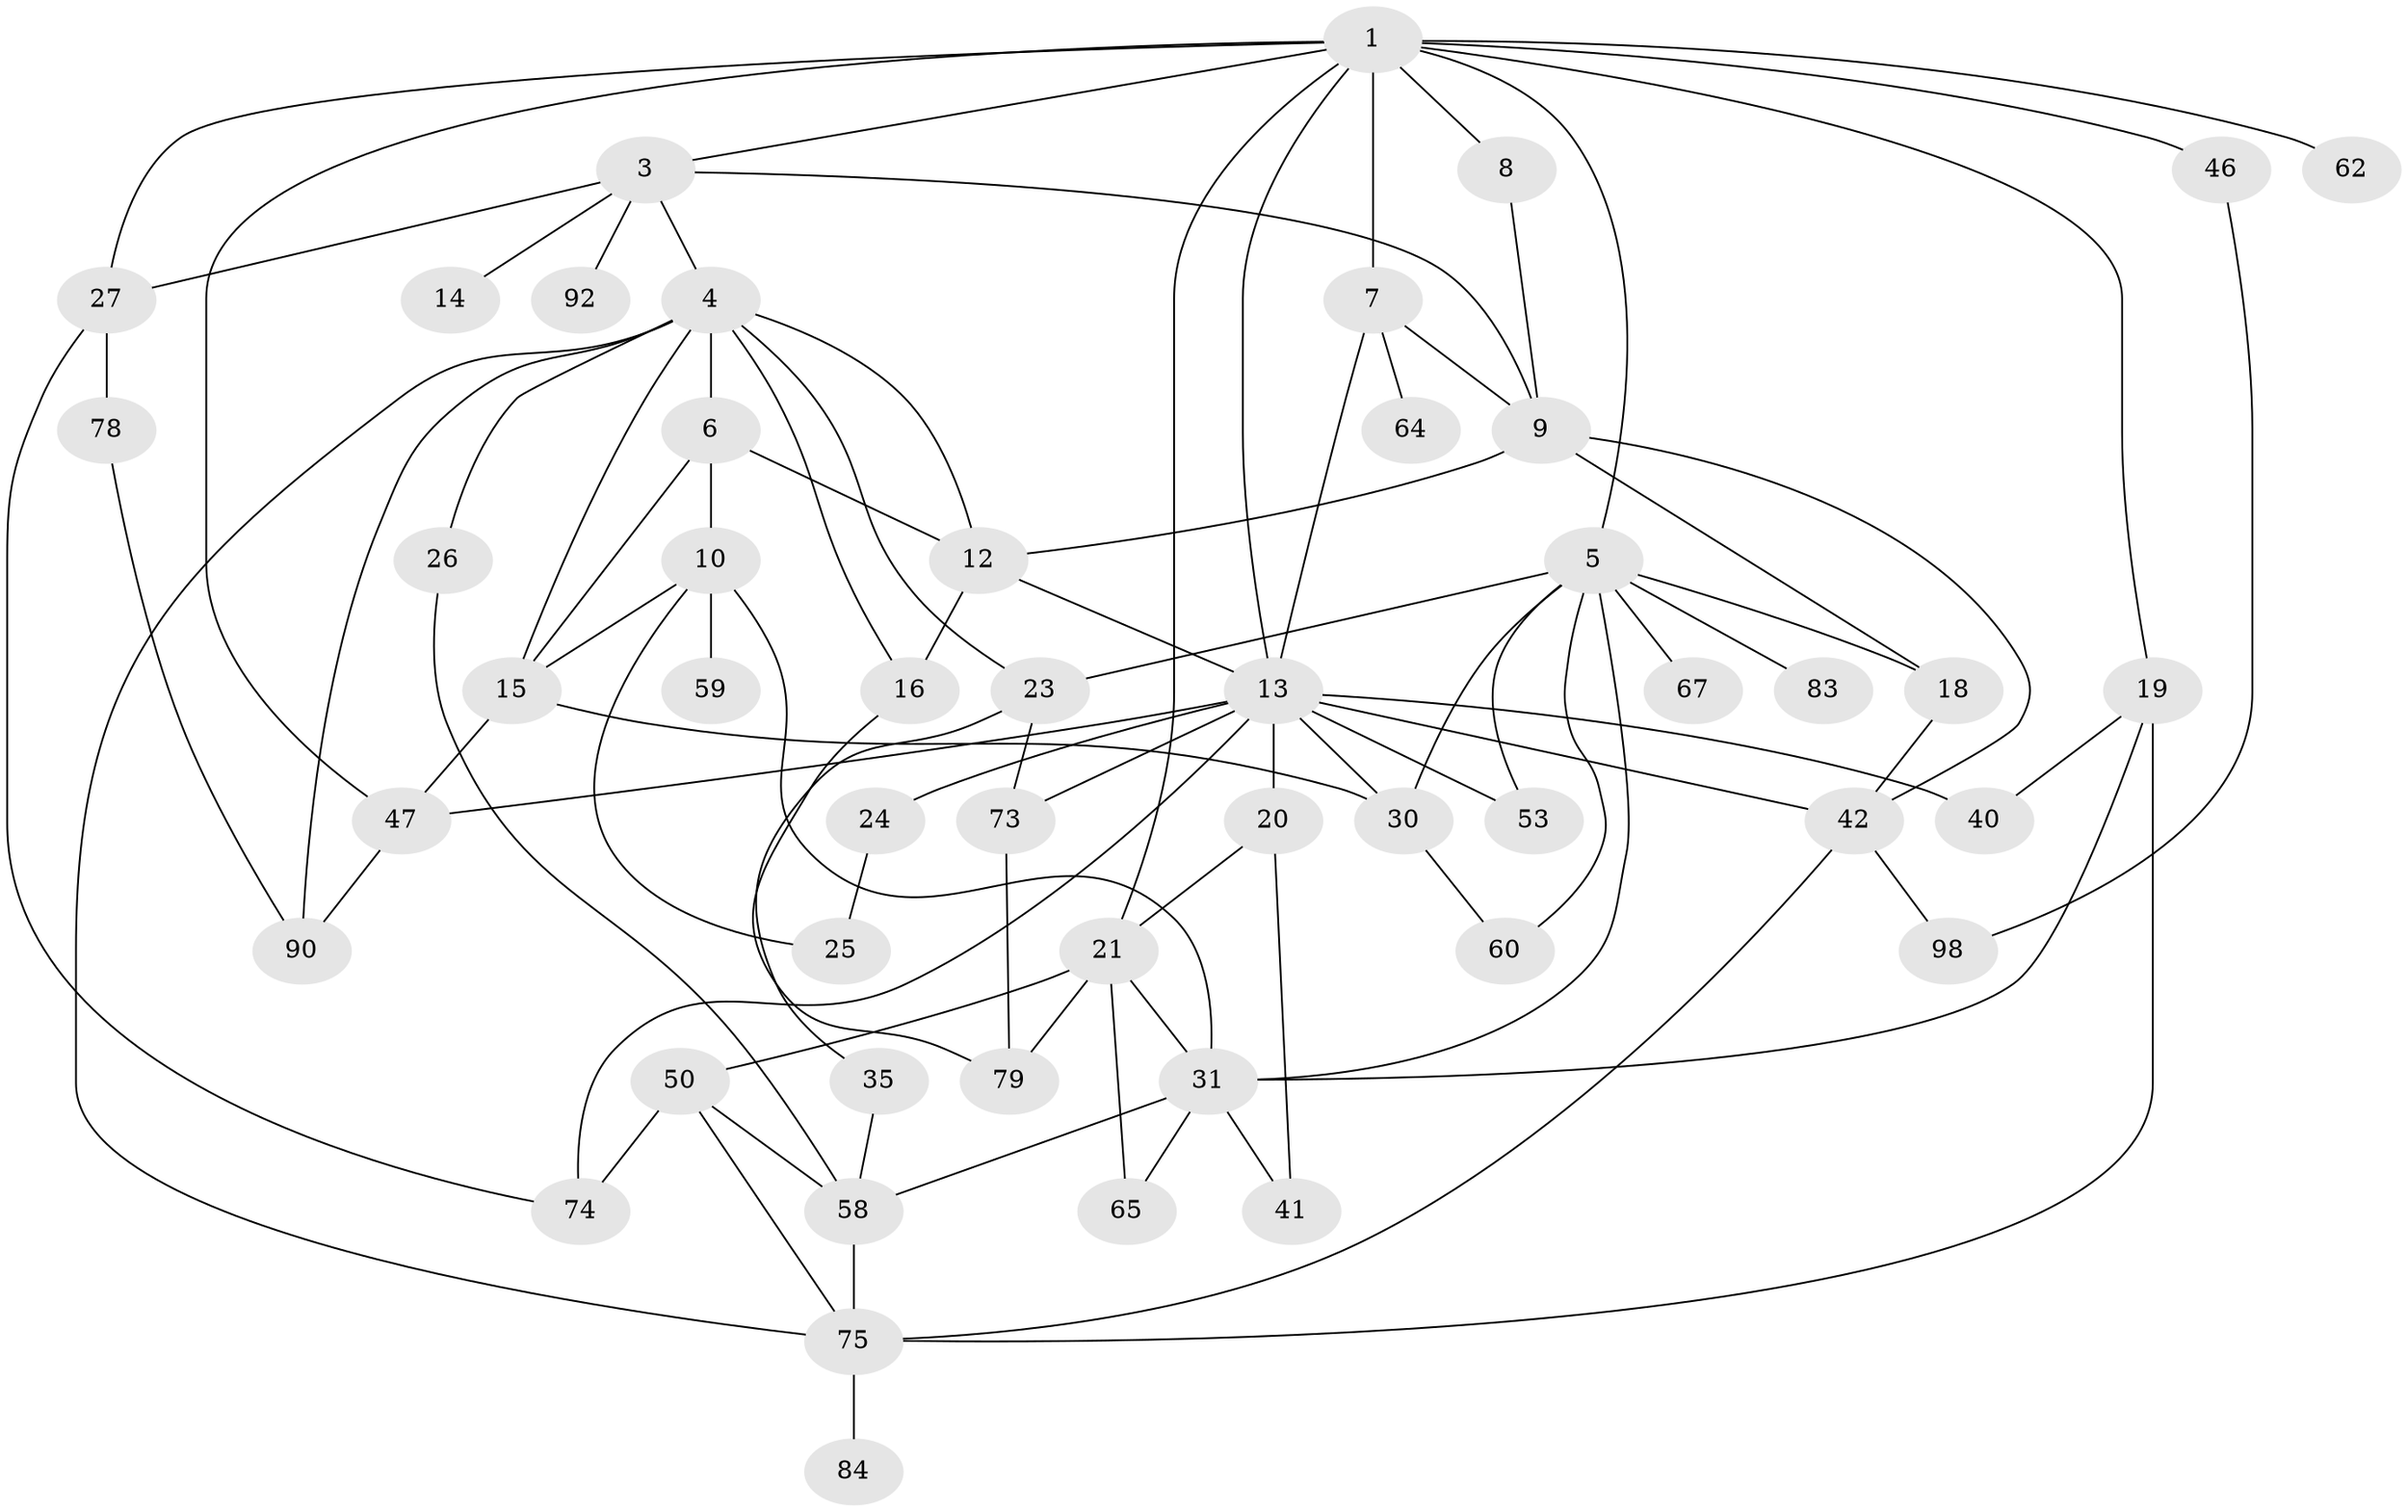 // original degree distribution, {8: 0.009900990099009901, 5: 0.07920792079207921, 6: 0.039603960396039604, 4: 0.13861386138613863, 2: 0.31683168316831684, 9: 0.009900990099009901, 1: 0.1485148514851485, 3: 0.25742574257425743}
// Generated by graph-tools (version 1.1) at 2025/13/03/09/25 04:13:17]
// undirected, 50 vertices, 92 edges
graph export_dot {
graph [start="1"]
  node [color=gray90,style=filled];
  1 [super="+2"];
  3 [super="+55"];
  4 [super="+69"];
  5 [super="+34+22+11"];
  6;
  7 [super="+33"];
  8;
  9;
  10 [super="+39"];
  12 [super="+54"];
  13 [super="+17+36+66"];
  14;
  15 [super="+91+51"];
  16 [super="+48"];
  18 [super="+45"];
  19 [super="+71+52"];
  20 [super="+29+82+95"];
  21 [super="+32"];
  23 [super="+68+28"];
  24;
  25;
  26;
  27;
  30 [super="+80+96"];
  31 [super="+38"];
  35 [super="+81"];
  40;
  41;
  42 [super="+56+99"];
  46 [super="+70"];
  47 [super="+57"];
  50 [super="+97"];
  53;
  58 [super="+72+86+89"];
  59;
  60;
  62;
  64;
  65;
  67;
  73 [super="+85"];
  74;
  75;
  78;
  79;
  83;
  84;
  90;
  92;
  98;
  1 -- 3;
  1 -- 5;
  1 -- 7;
  1 -- 13;
  1 -- 19;
  1 -- 21;
  1 -- 47;
  1 -- 8;
  1 -- 46;
  1 -- 27;
  1 -- 62;
  3 -- 4;
  3 -- 14;
  3 -- 9;
  3 -- 27;
  3 -- 92;
  4 -- 6;
  4 -- 26;
  4 -- 16;
  4 -- 90;
  4 -- 75;
  4 -- 12;
  4 -- 15;
  4 -- 23;
  5 -- 23;
  5 -- 53;
  5 -- 60;
  5 -- 67;
  5 -- 30;
  5 -- 18;
  5 -- 83;
  5 -- 31;
  6 -- 10;
  6 -- 15;
  6 -- 12;
  7 -- 64;
  7 -- 9;
  7 -- 13;
  8 -- 9;
  9 -- 12;
  9 -- 18;
  9 -- 42;
  10 -- 15 [weight=2];
  10 -- 31;
  10 -- 25;
  10 -- 59;
  12 -- 16;
  12 -- 13;
  13 -- 20;
  13 -- 24;
  13 -- 40;
  13 -- 47;
  13 -- 42;
  13 -- 30;
  13 -- 73;
  13 -- 74;
  13 -- 53;
  15 -- 47;
  15 -- 30;
  16 -- 79;
  18 -- 42;
  19 -- 75;
  19 -- 40;
  19 -- 31;
  20 -- 41;
  20 -- 21;
  21 -- 31;
  21 -- 65;
  21 -- 50 [weight=2];
  21 -- 79;
  23 -- 35;
  23 -- 73;
  24 -- 25;
  26 -- 58;
  27 -- 74;
  27 -- 78;
  30 -- 60;
  31 -- 65;
  31 -- 41;
  31 -- 58;
  35 -- 58;
  42 -- 98;
  42 -- 75;
  46 -- 98;
  47 -- 90;
  50 -- 58;
  50 -- 75;
  50 -- 74;
  58 -- 75;
  73 -- 79;
  75 -- 84;
  78 -- 90;
}
